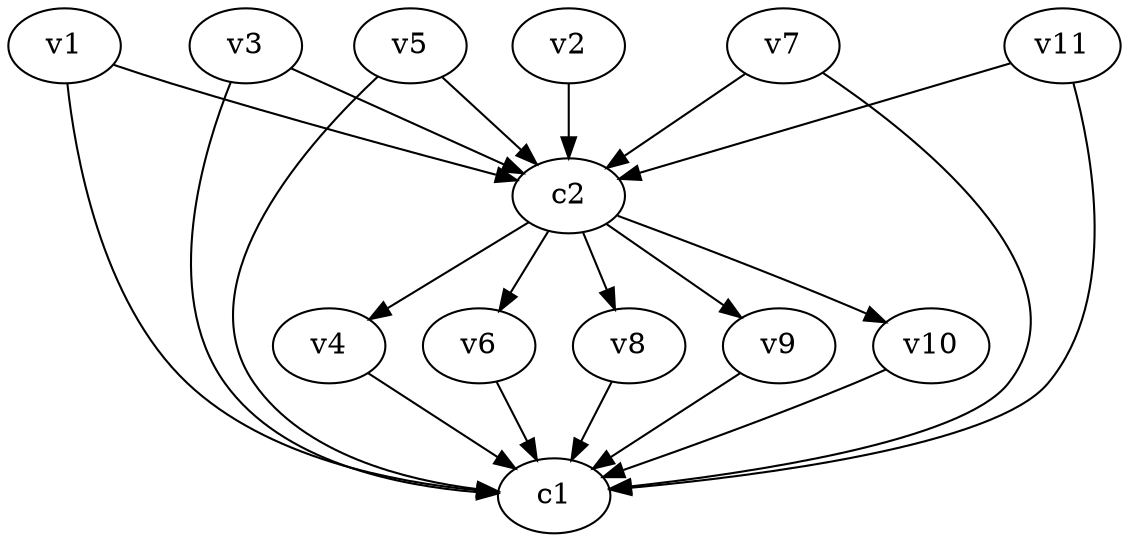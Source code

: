 strict digraph  {
c1;
c2;
v1;
v2;
v3;
v4;
v5;
v6;
v7;
v8;
v9;
v10;
v11;
c2 -> v4  [weight=1];
c2 -> v9  [weight=1];
c2 -> v8  [weight=1];
c2 -> v10  [weight=1];
c2 -> v6  [weight=1];
v1 -> c2  [weight=1];
v1 -> c1  [weight=1];
v2 -> c2  [weight=1];
v3 -> c1  [weight=1];
v3 -> c2  [weight=1];
v4 -> c1  [weight=1];
v5 -> c2  [weight=1];
v5 -> c1  [weight=1];
v6 -> c1  [weight=1];
v7 -> c1  [weight=1];
v7 -> c2  [weight=1];
v8 -> c1  [weight=1];
v9 -> c1  [weight=1];
v10 -> c1  [weight=1];
v11 -> c1  [weight=1];
v11 -> c2  [weight=1];
}
